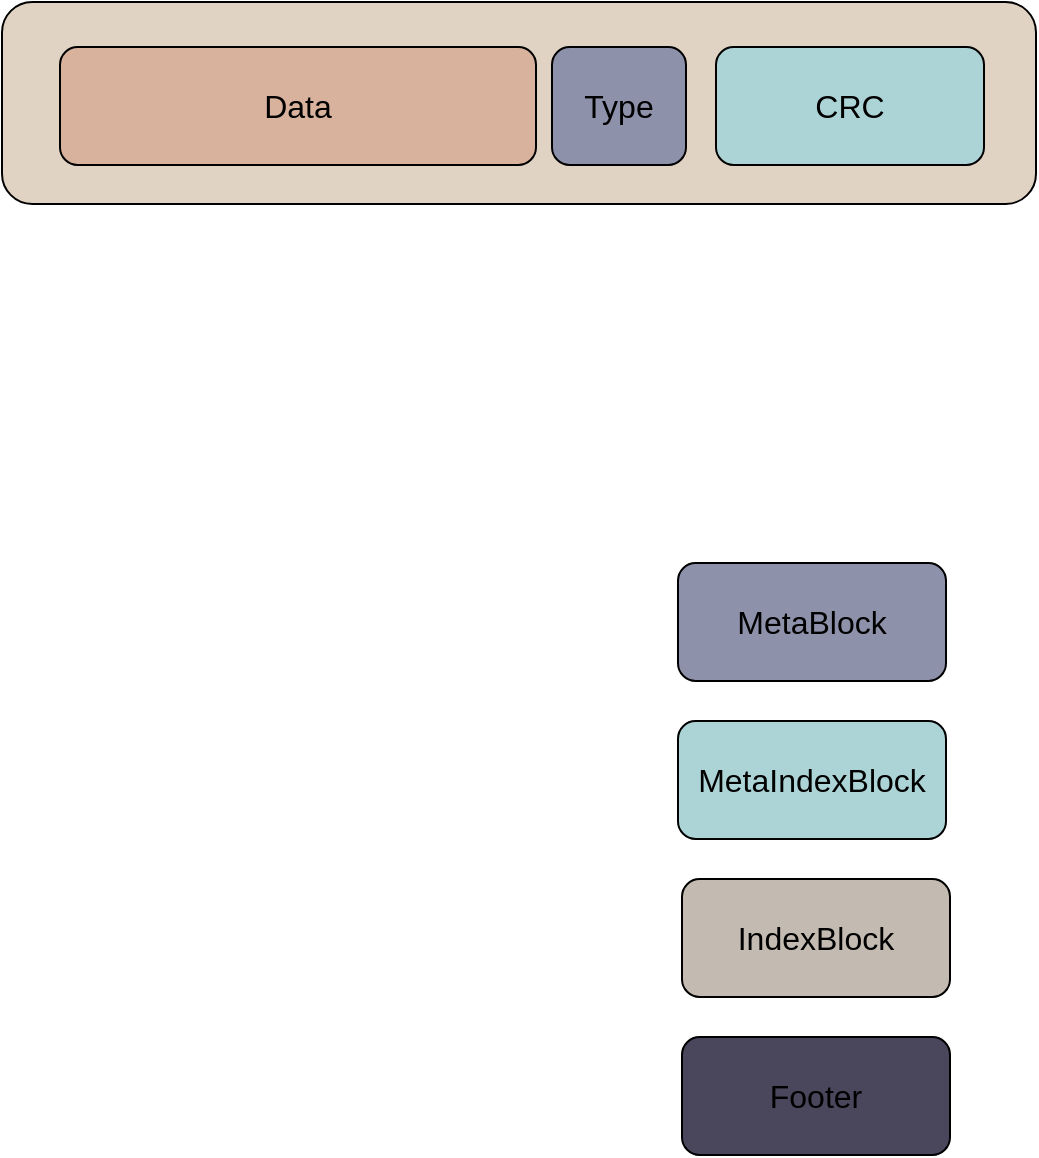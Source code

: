 <mxfile>
    <diagram id="YQEeyEsAXImCTdxHAv1M" name="第 1 页">
        <mxGraphModel dx="657" dy="514" grid="0" gridSize="10" guides="1" tooltips="1" connect="1" arrows="1" fold="1" page="1" pageScale="1" pageWidth="2339" pageHeight="3300" background="#ffffff" math="0" shadow="0">
            <root>
                <mxCell id="0"/>
                <mxCell id="1" parent="0"/>
                <mxCell id="67" value="" style="rounded=1;whiteSpace=wrap;html=1;fontSize=16;fillColor=#E0D3C3;" parent="1" vertex="1">
                    <mxGeometry x="98" y="95" width="517" height="101" as="geometry"/>
                </mxCell>
                <mxCell id="80" value="Data" style="rounded=1;whiteSpace=wrap;html=1;fontSize=16;fillColor=#D8B29C;fontColor=default;labelBackgroundColor=none;" parent="1" vertex="1">
                    <mxGeometry x="127" y="117.5" width="238" height="59" as="geometry"/>
                </mxCell>
                <mxCell id="84" value="Type" style="rounded=1;whiteSpace=wrap;html=1;fontSize=16;fillColor=#8D91AA;fontColor=default;labelBackgroundColor=none;" parent="1" vertex="1">
                    <mxGeometry x="373" y="117.5" width="67" height="59" as="geometry"/>
                </mxCell>
                <mxCell id="85" value="MetaBlock" style="rounded=1;whiteSpace=wrap;html=1;fontSize=16;fillColor=#8D91AA;fontColor=default;labelBackgroundColor=none;" parent="1" vertex="1">
                    <mxGeometry x="436" y="375.5" width="134" height="59" as="geometry"/>
                </mxCell>
                <mxCell id="86" value="MetaIndexBlock" style="rounded=1;whiteSpace=wrap;html=1;fontSize=16;fillColor=#ACD4D6;fontColor=default;labelBackgroundColor=none;" parent="1" vertex="1">
                    <mxGeometry x="436" y="454.5" width="134" height="59" as="geometry"/>
                </mxCell>
                <mxCell id="87" value="IndexBlock" style="rounded=1;whiteSpace=wrap;html=1;fontSize=16;fillColor=#C3BAB1;fontColor=default;labelBackgroundColor=none;" parent="1" vertex="1">
                    <mxGeometry x="438" y="533.5" width="134" height="59" as="geometry"/>
                </mxCell>
                <mxCell id="88" value="Footer" style="rounded=1;whiteSpace=wrap;html=1;fontSize=16;fillColor=#4A475C;fontColor=default;labelBackgroundColor=none;" parent="1" vertex="1">
                    <mxGeometry x="438" y="612.5" width="134" height="59" as="geometry"/>
                </mxCell>
                <mxCell id="100" value="CRC" style="rounded=1;whiteSpace=wrap;html=1;fontSize=16;fillColor=#ACD4D6;fontColor=default;labelBackgroundColor=none;" vertex="1" parent="1">
                    <mxGeometry x="455" y="117.5" width="134" height="59" as="geometry"/>
                </mxCell>
            </root>
        </mxGraphModel>
    </diagram>
</mxfile>